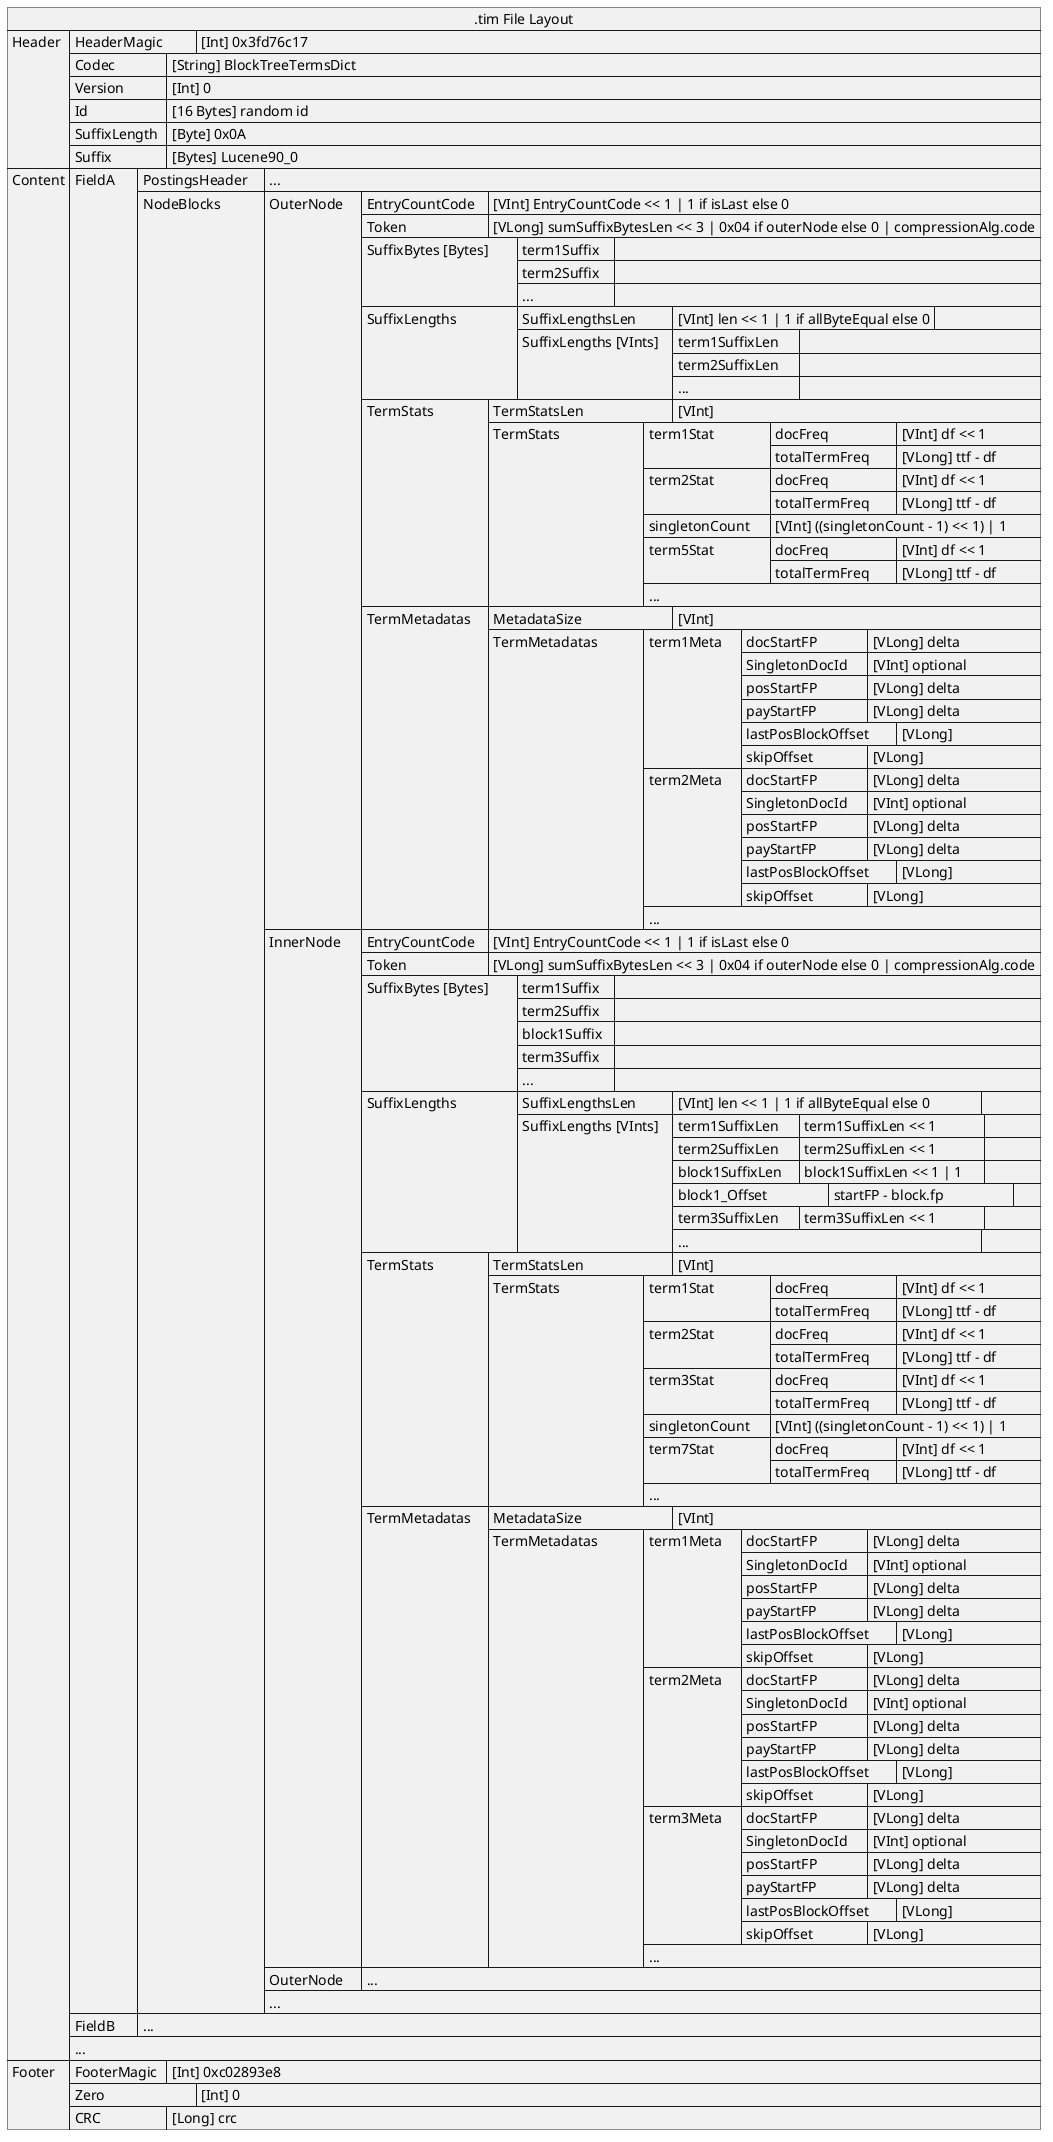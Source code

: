 1. .tim文件（term dictionary, 词项字典）
    .tim文件保存term后缀，term统计（docFreq，totalTermFreq），term元数据（该term在doc，pos，pay文件开始的FP，
以及pos文件中VInt Block开始的FP，doc中skipList开始的offset）。所以在读取阶段，我们是先通过读取索引文件.tim来得到在索引文件.doc、.pos、pay的信息。
    注意term文件中按Field保存，每个Field中按PendingBlock(pendingBlock中的项有相同的前缀)保存数据，除了最后一个pendingBlock，其他的pendingBlock至少
包含25个词项(或sub pendingBlock)，最多不超过48个。设置最小值是为了防止频繁从磁盘加载pendingBlock，设置最大值是为了查询时减少从磁盘加载的数据量。
    注意只有PendingTerm有termStat和termMetaData。

2. 压缩
    如果平均后缀长度大于2且公共前缀长度大于2，会对后缀字节数组进行压缩。
    如果平均后缀长度大于2，会先尝试用LZ4压缩算法压缩，如果压缩后大小小于原来的3/4，压缩成功；否则，尝试下面的步骤。
    如果LZ4没有压缩成功，尝试用LowercaseAsciiCompression算法压缩（该算法对[0x1F,0x3F) or [0x5F,0x7F) 范围，即[31, 63)或[95, 127), 包含所有的数字，小写
字母，点，中划线和下划线, 压缩效果非常好）。如果压缩成功，保存；否则，使用原后缀字节数组。

3. SingletonDocId
    termStats中会保存singletonCount。
    termMetadata中会保存singletonCount。

4. termMetadata
    lastPosBlockOffset: prox个数不是128的倍数，最后一部分会使用VIntBlock保存在pos文件中，保存lastPosBlockOffset指向VIntBlock开始的FP

5. outerNode VS innerNode
    outerNode指只包含pendingTerm的PendingBlock，innerNode指至少包含一个pendingBlock的pendingBlock。
    innerNode中的PendingBlock不会保存termStats和termMetadata，会在SuffixLength中保存跳转到对应block的offset。
    通过Token区分是outerNode，innerNode

6. 优化点
    保存suffixLength时，如果所有的suffixLength都相等(不超过1byte)，只会保存第一个byte。【针对结构化数据，比如id】

@startuml
json ".tim File Layout" as J {
   "Header":[
      {"HeaderMagic\t": "[Int] 0x3fd76c17"},
      {"Codec\t\t": "[String] BlockTreeTermsDict"},
      {"Version\t\t": "[Int] 0"},
      {"Id\t\t\t": "[16 Bytes] random id"},
      {"SuffixLength\t": "[Byte] 0x0A"},
      {"Suffix\t\t": "[Bytes] Lucene90_0"}
   ],
   "Content":[
      {"FieldA\t": [
         {"PostingsHeader\t": "..."},
         {"NodeBlocks\t\t": [
            {"OuterNode\t": [
               {"EntryCountCode\t": "[VInt] EntryCountCode << 1 | 1 if isLast else 0"},
               {"Token\t\t\t": "[VLong] sumSuffixBytesLen << 3 | 0x04 if outerNode else 0 | compressionAlg.code"},
               {"SuffixBytes [Bytes]\t": [
                  {"term1Suffix\t":[]},
                  {"term2Suffix\t":[]},
                  {"...\t\t\t":[]}
               ]},
               {"SuffixLengths\t\t": [
                  {"SuffixLengthsLen\t\t": {"[VInt] len << 1 | 1 if allByteEqual else 0":[]}},
                  {"SuffixLengths [VInts]\t": [
                     {"term1SuffixLen\t":[]},
                     {"term2SuffixLen\t":[]},
                     {"...\t\t\t\t":[]}
                  ]}
               ]},
               {"TermStats\t\t": [
                  {"TermStatsLen\t\t\t": "[VInt]"},
                  {"TermStats\t\t\t": [
                     {"term1Stat\t\t": [
                        {"docFreq\t\t\t": "[VInt] df << 1"},
                        {"totalTermFreq\t": "[VLong] ttf - df\t"}
                     ]},
                     {"term2Stat\t\t": [
                        {"docFreq\t\t\t": "[VInt] df << 1"},
                        {"totalTermFreq\t": "[VLong] ttf - df\t"}
                     ]},
                     {"singletonCount\t": "[VInt] ((singletonCount - 1) << 1) | 1"},
                     {"term5Stat\t\t": [
                        {"docFreq\t\t\t": "[VInt] df << 1"},
                        {"totalTermFreq\t": "[VLong] ttf - df\t"}
                     ]},
                     "..."
                  ]}
               ]},
               {"TermMetadatas\t": [
                  {"MetadataSize\t\t\t": "[VInt]"},
                  {"TermMetadatas\t\t": [
                     {"term1Meta\t": [
                        {"docStartFP\t\t": "[VLong] delta"},
                        {"SingletonDocId\t": "[VInt] optional\t\t"},
                        {"posStartFP\t\t": "[VLong] delta"},
                        {"payStartFP\t\t": "[VLong] delta"},
                        {"lastPosBlockOffset\t": "[VLong]"},
                        {"skipOffset\t\t": "[VLong]"}
                     ]},
                     {"term2Meta\t": [
                        {"docStartFP\t\t": "[VLong] delta"},
                        {"SingletonDocId\t": "[VInt] optional\t\t"},
                        {"posStartFP\t\t": "[VLong] delta"},
                        {"payStartFP\t\t": "[VLong] delta"},
                        {"lastPosBlockOffset\t": "[VLong]"},
                        {"skipOffset\t\t": "[VLong]"}
                     ]},
                     "..."
                  ]}
               ]}
            ]},
            {"InnerNode\t": [
               {"EntryCountCode\t": "[VInt] EntryCountCode << 1 | 1 if isLast else 0"},
               {"Token\t\t\t": "[VLong] sumSuffixBytesLen << 3 | 0x04 if outerNode else 0 | compressionAlg.code"},
               {"SuffixBytes [Bytes]\t": [
                  {"term1Suffix\t":[]},
                  {"term2Suffix\t":[]},
                  {"block1Suffix\t":[]},
                  {"term3Suffix\t":[]},
                  {"...\t\t\t":[]}
               ]},
               {"SuffixLengths\t\t": [
                  {"SuffixLengthsLen\t\t": {"[VInt] len << 1 | 1 if allByteEqual else 0\t\t  ":[]}},
                  {"SuffixLengths [VInts]\t": [
                     {"term1SuffixLen\t": {"term1SuffixLen << 1\t\t":[]}},
                     {"term2SuffixLen\t": {"term2SuffixLen << 1\t\t":[]}},
                     {"block1SuffixLen\t": {"block1SuffixLen << 1 | 1\t":[]}},
                     {"block1_Offset\t\t": {"startFP - block.fp\t\t\t":[]}},
                     {"term3SuffixLen\t": {"term3SuffixLen << 1\t\t":[]}},
                     {"...\t\t\t\t\t\t\t\t\t\t  ":[]}
                  ]}
               ]},
               {"TermStats\t\t": [
                  {"TermStatsLen\t\t\t": "[VInt]"},
                  {"TermStats\t\t\t": [
                     {"term1Stat\t\t": [
                        {"docFreq\t\t\t": "[VInt] df << 1"},
                        {"totalTermFreq\t": "[VLong] ttf - df\t"}
                     ]},
                     {"term2Stat\t\t": [
                        {"docFreq\t\t\t": "[VInt] df << 1"},
                        {"totalTermFreq\t": "[VLong] ttf - df\t"}
                     ]},
                     {"term3Stat\t\t": [
                        {"docFreq\t\t\t": "[VInt] df << 1"},
                        {"totalTermFreq\t": "[VLong] ttf - df\t"}
                     ]},
                     {"singletonCount\t": "[VInt] ((singletonCount - 1) << 1) | 1"},
                     {"term7Stat\t\t": [
                        {"docFreq\t\t\t": "[VInt] df << 1"},
                        {"totalTermFreq\t": "[VLong] ttf - df\t"}
                     ]},
                     "..."
                  ]}
               ]},
               {"TermMetadatas\t": [
                  {"MetadataSize\t\t\t": "[VInt]"},
                  {"TermMetadatas\t\t": [
                     {"term1Meta\t": [
                        {"docStartFP\t\t": "[VLong] delta"},
                        {"SingletonDocId\t": "[VInt] optional\t\t"},
                        {"posStartFP\t\t": "[VLong] delta"},
                        {"payStartFP\t\t": "[VLong] delta"},
                        {"lastPosBlockOffset\t": "[VLong]"},
                        {"skipOffset\t\t": "[VLong]"}
                     ]},
                     {"term2Meta\t": [
                        {"docStartFP\t\t": "[VLong] delta"},
                        {"SingletonDocId\t": "[VInt] optional\t\t"},
                        {"posStartFP\t\t": "[VLong] delta"},
                        {"payStartFP\t\t": "[VLong] delta"},
                        {"lastPosBlockOffset\t": "[VLong]"},
                        {"skipOffset\t\t": "[VLong]"}
                     ]},
                     {"term3Meta\t": [
                        {"docStartFP\t\t": "[VLong] delta"},
                        {"SingletonDocId\t": "[VInt] optional\t\t"},
                        {"posStartFP\t\t": "[VLong] delta"},
                        {"payStartFP\t\t": "[VLong] delta"},
                        {"lastPosBlockOffset\t": "[VLong]"},
                        {"skipOffset\t\t": "[VLong]"}
                     ]},
                     "..."
                  ]}
               ]}
            ]},
            {"OuterNode\t": "..."},
            "..."
         ]}
      ]},
      {"FieldB\t":["..."]},
      "..."
   ],
   "Footer":[
      {"FooterMagic\t": "[Int] 0xc02893e8"},
      {"Zero\t\t\t": "[Int] 0"},
      {"CRC\t\t\t": "[Long] crc"}
   ]
}
@enduml
